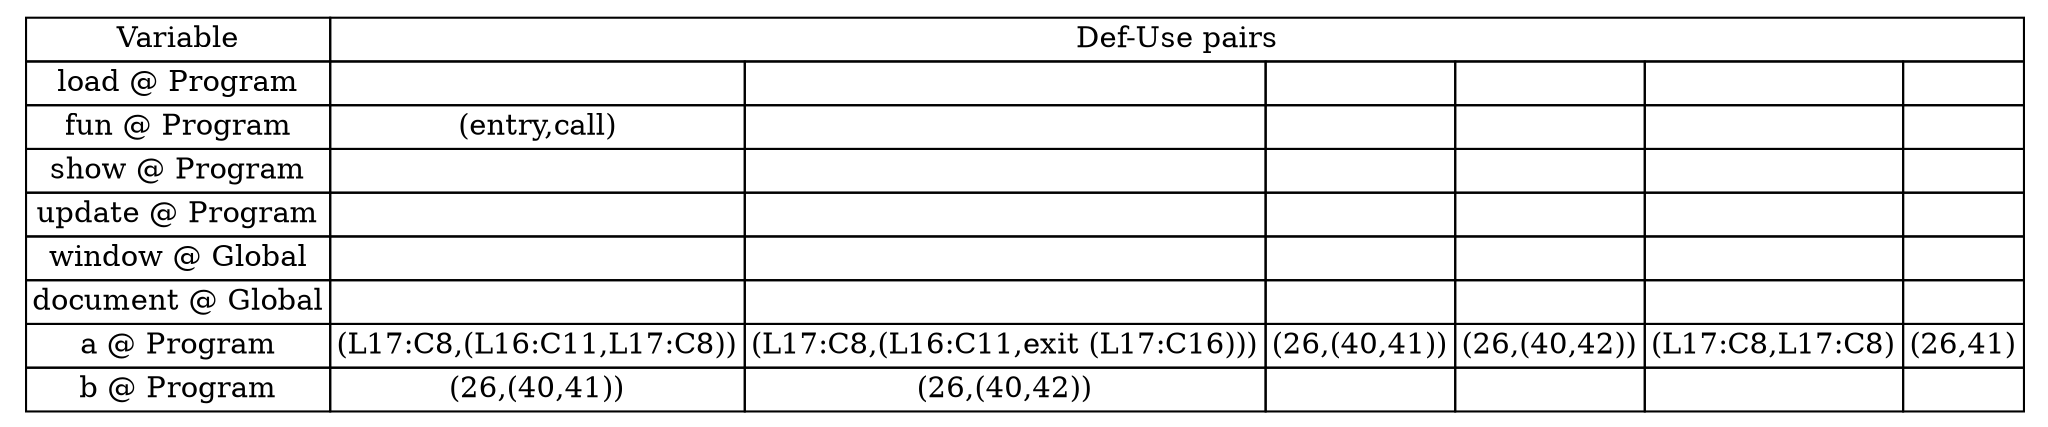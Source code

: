 digraph structs {
node [shape="plaintext"]
struct1 [label=<
<TABLE BORDER="0" CELLBORDER="1" CELLSPACING="0">
<tr><td>Variable</td><td COLSPAN="6">Def-Use pairs</td></tr><tr><td>load @ Program</td><td></td><td></td><td></td><td></td><td></td><td></td></tr>
<tr><td>fun @ Program</td><td>(entry,call)</td><td></td><td></td><td></td><td></td><td></td></tr>
<tr><td>show @ Program</td><td></td><td></td><td></td><td></td><td></td><td></td></tr>
<tr><td>update @ Program</td><td></td><td></td><td></td><td></td><td></td><td></td></tr>
<tr><td>window @ Global</td><td></td><td></td><td></td><td></td><td></td><td></td></tr>
<tr><td>document @ Global</td><td></td><td></td><td></td><td></td><td></td><td></td></tr>
<tr><td>a @ Program</td><td>(L17:C8,(L16:C11,L17:C8))</td><td>(L17:C8,(L16:C11,exit (L17:C16)))</td><td>(26,(40,41))</td><td>(26,(40,42))</td><td>(L17:C8,L17:C8)</td><td>(26,41)</td></tr>
<tr><td>b @ Program</td><td>(26,(40,41))</td><td>(26,(40,42))</td><td></td><td></td><td></td><td></td></tr>
</TABLE>
>];
}